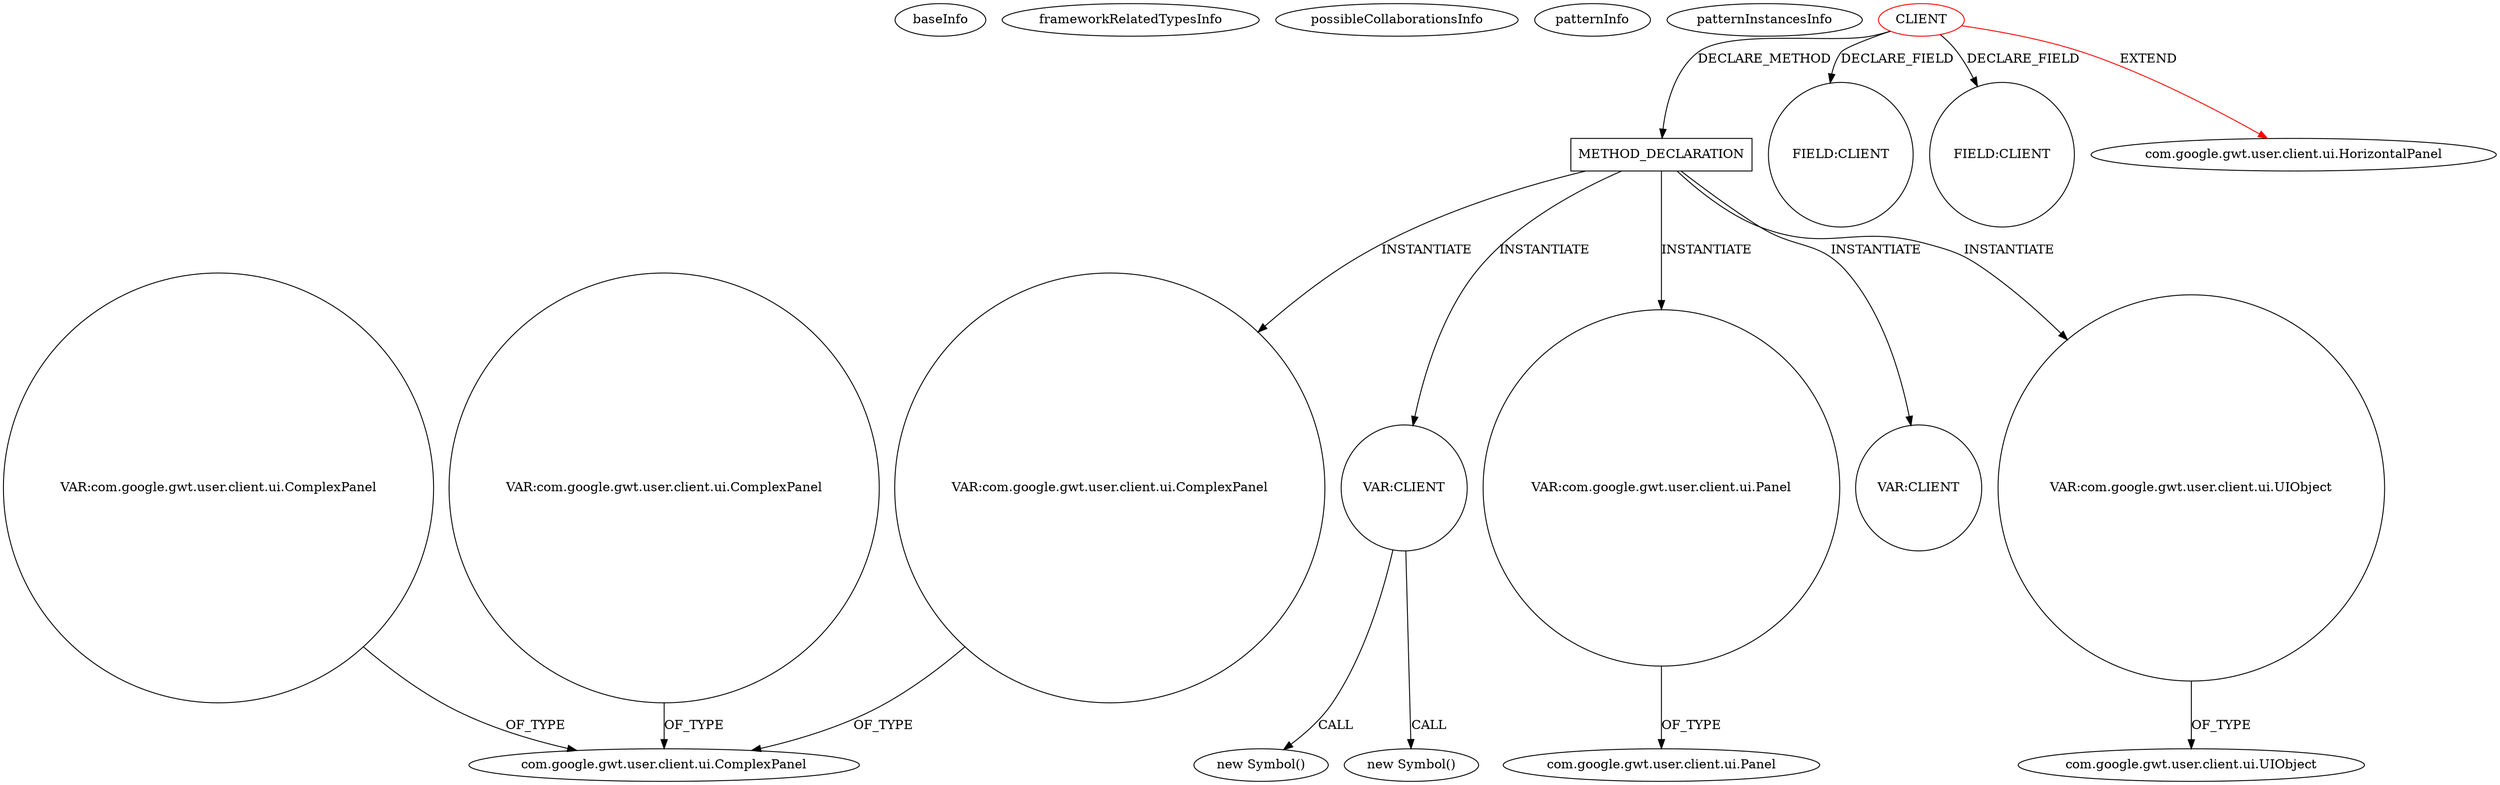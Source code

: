digraph {
baseInfo[graphId=832,category="pattern",isAnonymous=false,possibleRelation=false]
frameworkRelatedTypesInfo[0="com.google.gwt.user.client.ui.HorizontalPanel"]
possibleCollaborationsInfo[]
patternInfo[frequency=2.0,patternRootClient=0]
patternInstancesInfo[0="luxferrari-AlgebrApp~/luxferrari-AlgebrApp/AlgebrApp-master/AlgebrApp/src/org/luxferrari/algebrapp/client/Product.java~Product~3664",1="luxferrari-AlgebrApp~/luxferrari-AlgebrApp/AlgebrApp-master/AlgebrApp/src/org/luxferrari/algebrapp/client/SubPolynomial.java~SubPolynomial~3660"]
126[label="new Symbol()",vertexType="CONSTRUCTOR_CALL",isFrameworkType=false]
51[label="VAR:CLIENT",vertexType="VARIABLE_EXPRESION",isFrameworkType=false,shape=circle]
28[label="METHOD_DECLARATION",vertexType="CLIENT_METHOD_DECLARATION",isFrameworkType=false,shape=box]
29[label="VAR:com.google.gwt.user.client.ui.Panel",vertexType="VARIABLE_EXPRESION",isFrameworkType=false,shape=circle]
41[label="VAR:com.google.gwt.user.client.ui.UIObject",vertexType="VARIABLE_EXPRESION",isFrameworkType=false,shape=circle]
0[label="CLIENT",vertexType="ROOT_CLIENT_CLASS_DECLARATION",isFrameworkType=false,color=red]
31[label="com.google.gwt.user.client.ui.Panel",vertexType="FRAMEWORK_CLASS_TYPE",isFrameworkType=false]
43[label="com.google.gwt.user.client.ui.UIObject",vertexType="FRAMEWORK_CLASS_TYPE",isFrameworkType=false]
11[label="FIELD:CLIENT",vertexType="FIELD_DECLARATION",isFrameworkType=false,shape=circle]
7[label="FIELD:CLIENT",vertexType="FIELD_DECLARATION",isFrameworkType=false,shape=circle]
89[label="VAR:CLIENT",vertexType="VARIABLE_EXPRESION",isFrameworkType=false,shape=circle]
44[label="VAR:com.google.gwt.user.client.ui.ComplexPanel",vertexType="VARIABLE_EXPRESION",isFrameworkType=false,shape=circle]
1[label="com.google.gwt.user.client.ui.HorizontalPanel",vertexType="FRAMEWORK_CLASS_TYPE",isFrameworkType=false]
107[label="new Symbol()",vertexType="CONSTRUCTOR_CALL",isFrameworkType=false]
40[label="com.google.gwt.user.client.ui.ComplexPanel",vertexType="FRAMEWORK_CLASS_TYPE",isFrameworkType=false]
184[label="VAR:com.google.gwt.user.client.ui.ComplexPanel",vertexType="VARIABLE_EXPRESION",isFrameworkType=false,shape=circle]
178[label="VAR:com.google.gwt.user.client.ui.ComplexPanel",vertexType="VARIABLE_EXPRESION",isFrameworkType=false,shape=circle]
28->89[label="INSTANTIATE"]
0->1[label="EXTEND",color=red]
51->126[label="CALL"]
0->28[label="DECLARE_METHOD"]
29->31[label="OF_TYPE"]
0->7[label="DECLARE_FIELD"]
28->29[label="INSTANTIATE"]
184->40[label="OF_TYPE"]
44->40[label="OF_TYPE"]
28->41[label="INSTANTIATE"]
178->40[label="OF_TYPE"]
28->44[label="INSTANTIATE"]
28->51[label="INSTANTIATE"]
51->107[label="CALL"]
41->43[label="OF_TYPE"]
0->11[label="DECLARE_FIELD"]
}
